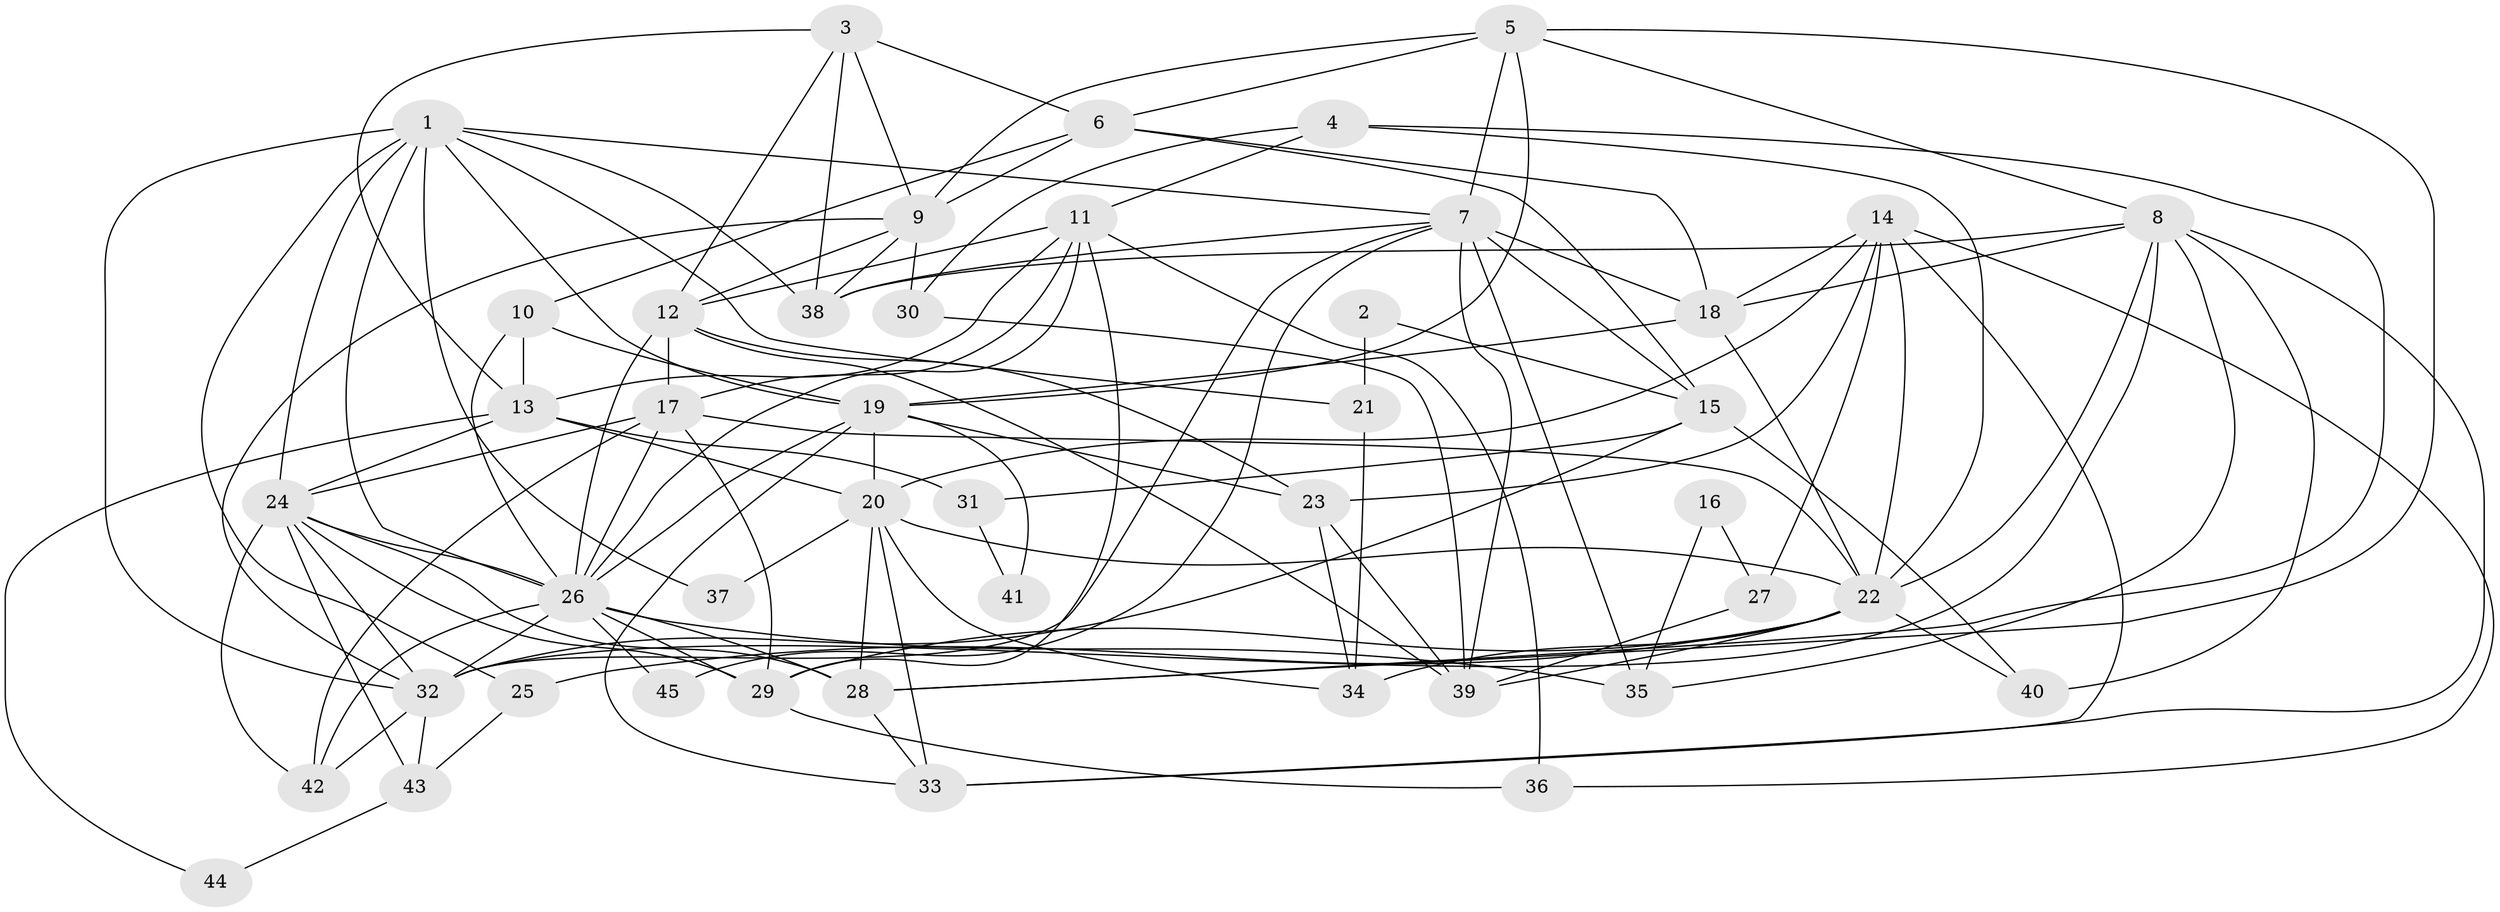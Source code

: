 // original degree distribution, {10: 0.011111111111111112, 2: 0.1111111111111111, 3: 0.3, 4: 0.3111111111111111, 6: 0.07777777777777778, 5: 0.14444444444444443, 8: 0.022222222222222223, 7: 0.022222222222222223}
// Generated by graph-tools (version 1.1) at 2025/36/03/09/25 02:36:11]
// undirected, 45 vertices, 123 edges
graph export_dot {
graph [start="1"]
  node [color=gray90,style=filled];
  1;
  2;
  3;
  4;
  5;
  6;
  7;
  8;
  9;
  10;
  11;
  12;
  13;
  14;
  15;
  16;
  17;
  18;
  19;
  20;
  21;
  22;
  23;
  24;
  25;
  26;
  27;
  28;
  29;
  30;
  31;
  32;
  33;
  34;
  35;
  36;
  37;
  38;
  39;
  40;
  41;
  42;
  43;
  44;
  45;
  1 -- 7 [weight=2.0];
  1 -- 19 [weight=1.0];
  1 -- 21 [weight=1.0];
  1 -- 24 [weight=2.0];
  1 -- 25 [weight=1.0];
  1 -- 26 [weight=1.0];
  1 -- 32 [weight=1.0];
  1 -- 37 [weight=1.0];
  1 -- 38 [weight=1.0];
  2 -- 15 [weight=1.0];
  2 -- 21 [weight=1.0];
  3 -- 6 [weight=1.0];
  3 -- 9 [weight=1.0];
  3 -- 12 [weight=1.0];
  3 -- 13 [weight=1.0];
  3 -- 38 [weight=1.0];
  4 -- 11 [weight=1.0];
  4 -- 22 [weight=1.0];
  4 -- 28 [weight=1.0];
  4 -- 30 [weight=1.0];
  5 -- 6 [weight=1.0];
  5 -- 7 [weight=1.0];
  5 -- 8 [weight=1.0];
  5 -- 9 [weight=1.0];
  5 -- 19 [weight=1.0];
  5 -- 28 [weight=1.0];
  6 -- 9 [weight=1.0];
  6 -- 10 [weight=1.0];
  6 -- 15 [weight=1.0];
  6 -- 18 [weight=1.0];
  7 -- 15 [weight=1.0];
  7 -- 18 [weight=3.0];
  7 -- 32 [weight=1.0];
  7 -- 35 [weight=2.0];
  7 -- 38 [weight=1.0];
  7 -- 39 [weight=1.0];
  7 -- 45 [weight=1.0];
  8 -- 18 [weight=1.0];
  8 -- 22 [weight=1.0];
  8 -- 32 [weight=1.0];
  8 -- 33 [weight=1.0];
  8 -- 35 [weight=1.0];
  8 -- 38 [weight=1.0];
  8 -- 40 [weight=1.0];
  9 -- 12 [weight=1.0];
  9 -- 30 [weight=1.0];
  9 -- 32 [weight=2.0];
  9 -- 38 [weight=1.0];
  10 -- 13 [weight=1.0];
  10 -- 19 [weight=1.0];
  10 -- 26 [weight=1.0];
  11 -- 12 [weight=2.0];
  11 -- 13 [weight=1.0];
  11 -- 17 [weight=1.0];
  11 -- 26 [weight=1.0];
  11 -- 29 [weight=1.0];
  11 -- 36 [weight=2.0];
  12 -- 17 [weight=1.0];
  12 -- 23 [weight=1.0];
  12 -- 26 [weight=1.0];
  12 -- 39 [weight=1.0];
  13 -- 20 [weight=1.0];
  13 -- 24 [weight=1.0];
  13 -- 31 [weight=1.0];
  13 -- 44 [weight=1.0];
  14 -- 18 [weight=1.0];
  14 -- 20 [weight=1.0];
  14 -- 22 [weight=1.0];
  14 -- 23 [weight=1.0];
  14 -- 27 [weight=1.0];
  14 -- 33 [weight=1.0];
  14 -- 36 [weight=1.0];
  15 -- 31 [weight=1.0];
  15 -- 32 [weight=1.0];
  15 -- 40 [weight=1.0];
  16 -- 27 [weight=1.0];
  16 -- 35 [weight=1.0];
  17 -- 22 [weight=1.0];
  17 -- 24 [weight=1.0];
  17 -- 26 [weight=1.0];
  17 -- 29 [weight=1.0];
  17 -- 42 [weight=1.0];
  18 -- 19 [weight=1.0];
  18 -- 22 [weight=2.0];
  19 -- 20 [weight=1.0];
  19 -- 23 [weight=1.0];
  19 -- 26 [weight=1.0];
  19 -- 33 [weight=1.0];
  19 -- 41 [weight=1.0];
  20 -- 22 [weight=1.0];
  20 -- 28 [weight=1.0];
  20 -- 33 [weight=3.0];
  20 -- 34 [weight=1.0];
  20 -- 37 [weight=1.0];
  21 -- 34 [weight=1.0];
  22 -- 25 [weight=1.0];
  22 -- 29 [weight=1.0];
  22 -- 34 [weight=1.0];
  22 -- 39 [weight=1.0];
  22 -- 40 [weight=1.0];
  23 -- 34 [weight=1.0];
  23 -- 39 [weight=1.0];
  24 -- 26 [weight=1.0];
  24 -- 28 [weight=1.0];
  24 -- 29 [weight=1.0];
  24 -- 32 [weight=2.0];
  24 -- 42 [weight=1.0];
  24 -- 43 [weight=1.0];
  25 -- 43 [weight=1.0];
  26 -- 28 [weight=1.0];
  26 -- 29 [weight=1.0];
  26 -- 32 [weight=1.0];
  26 -- 35 [weight=1.0];
  26 -- 42 [weight=1.0];
  26 -- 45 [weight=1.0];
  27 -- 39 [weight=1.0];
  28 -- 33 [weight=1.0];
  29 -- 36 [weight=1.0];
  30 -- 39 [weight=1.0];
  31 -- 41 [weight=1.0];
  32 -- 42 [weight=1.0];
  32 -- 43 [weight=1.0];
  43 -- 44 [weight=1.0];
}
